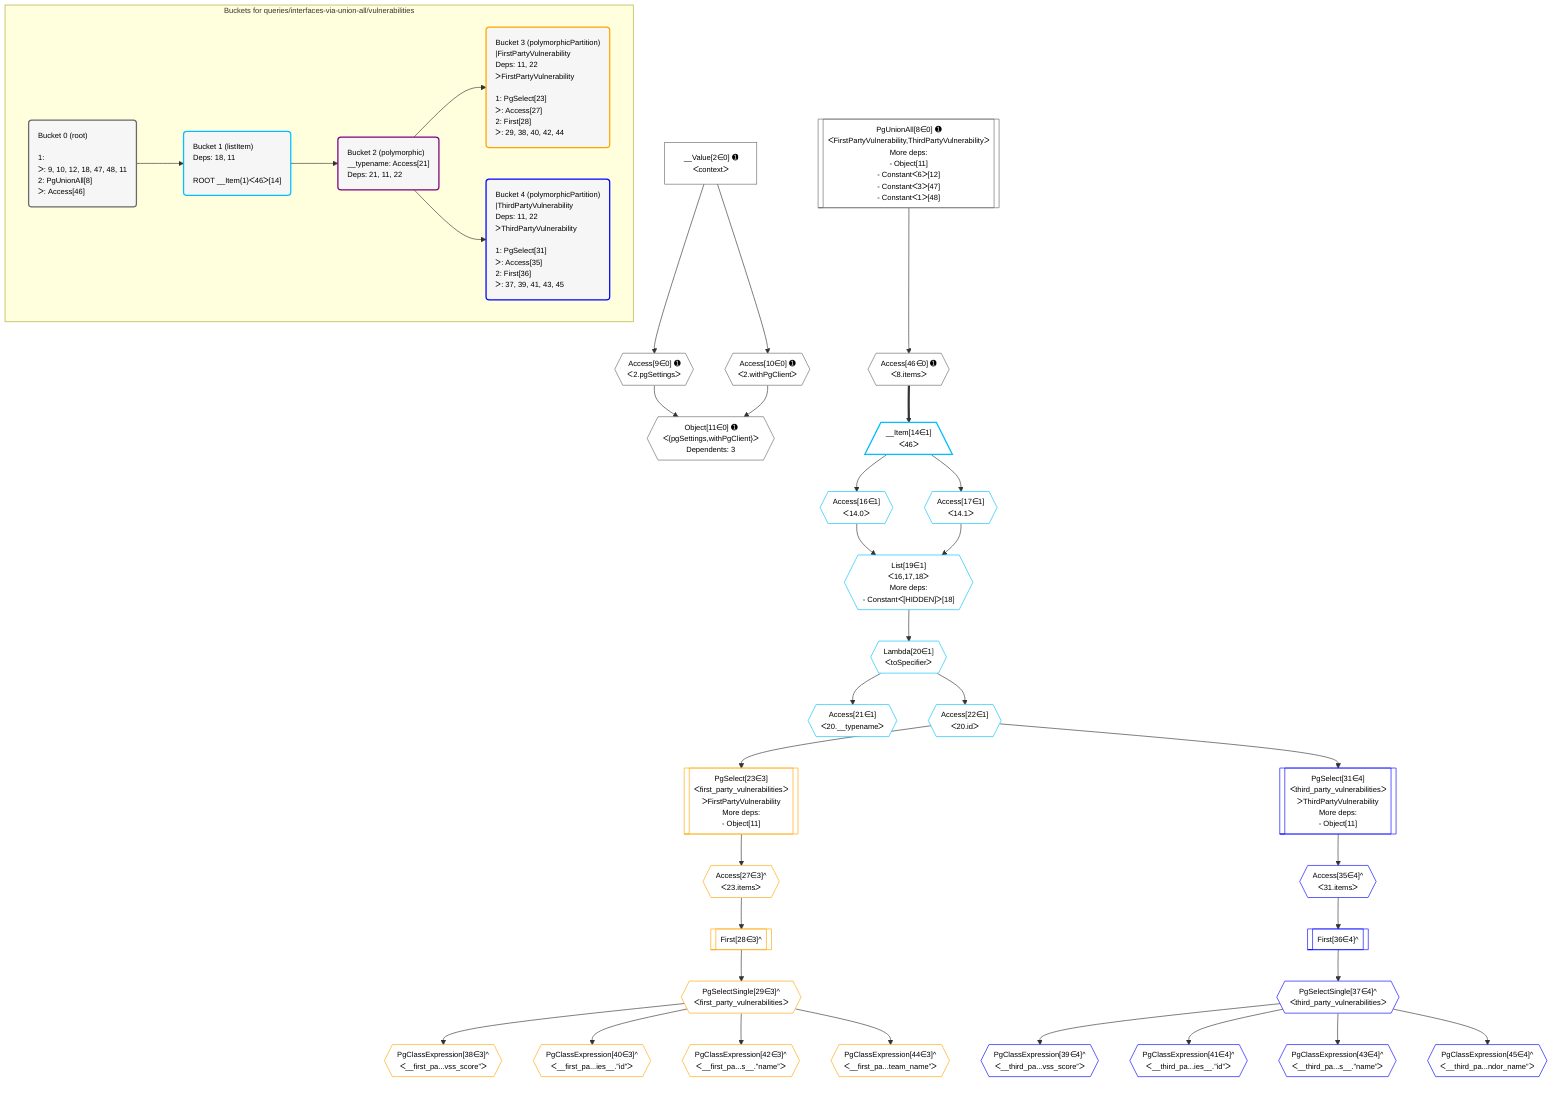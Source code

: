 %%{init: {'themeVariables': { 'fontSize': '12px'}}}%%
graph TD
    classDef path fill:#eee,stroke:#000,color:#000
    classDef plan fill:#fff,stroke-width:1px,color:#000
    classDef itemplan fill:#fff,stroke-width:2px,color:#000
    classDef unbatchedplan fill:#dff,stroke-width:1px,color:#000
    classDef sideeffectplan fill:#fcc,stroke-width:2px,color:#000
    classDef bucket fill:#f6f6f6,color:#000,stroke-width:2px,text-align:left

    subgraph "Buckets for queries/interfaces-via-union-all/vulnerabilities"
    Bucket0("Bucket 0 (root)<br /><br />1: <br />ᐳ: 9, 10, 12, 18, 47, 48, 11<br />2: PgUnionAll[8]<br />ᐳ: Access[46]"):::bucket
    Bucket1("Bucket 1 (listItem)<br />Deps: 18, 11<br /><br />ROOT __Item{1}ᐸ46ᐳ[14]"):::bucket
    Bucket2("Bucket 2 (polymorphic)<br />__typename: Access[21]<br />Deps: 21, 11, 22"):::bucket
    Bucket3("Bucket 3 (polymorphicPartition)<br />|FirstPartyVulnerability<br />Deps: 11, 22<br />ᐳFirstPartyVulnerability<br /><br />1: PgSelect[23]<br />ᐳ: Access[27]<br />2: First[28]<br />ᐳ: 29, 38, 40, 42, 44"):::bucket
    Bucket4("Bucket 4 (polymorphicPartition)<br />|ThirdPartyVulnerability<br />Deps: 11, 22<br />ᐳThirdPartyVulnerability<br /><br />1: PgSelect[31]<br />ᐳ: Access[35]<br />2: First[36]<br />ᐳ: 37, 39, 41, 43, 45"):::bucket
    end
    Bucket0 --> Bucket1
    Bucket1 --> Bucket2
    Bucket2 --> Bucket3 & Bucket4

    %% plan dependencies
    PgUnionAll8[["PgUnionAll[8∈0] ➊<br />ᐸFirstPartyVulnerability,ThirdPartyVulnerabilityᐳ<br />More deps:<br />- Object[11]<br />- Constantᐸ6ᐳ[12]<br />- Constantᐸ3ᐳ[47]<br />- Constantᐸ1ᐳ[48]"]]:::plan
    Object11{{"Object[11∈0] ➊<br />ᐸ{pgSettings,withPgClient}ᐳ<br />Dependents: 3"}}:::plan
    Access9{{"Access[9∈0] ➊<br />ᐸ2.pgSettingsᐳ"}}:::plan
    Access10{{"Access[10∈0] ➊<br />ᐸ2.withPgClientᐳ"}}:::plan
    Access9 & Access10 --> Object11
    __Value2["__Value[2∈0] ➊<br />ᐸcontextᐳ"]:::plan
    __Value2 --> Access9
    __Value2 --> Access10
    Access46{{"Access[46∈0] ➊<br />ᐸ8.itemsᐳ"}}:::plan
    PgUnionAll8 --> Access46
    List19{{"List[19∈1]<br />ᐸ16,17,18ᐳ<br />More deps:<br />- Constantᐸ[HIDDEN]ᐳ[18]"}}:::plan
    Access16{{"Access[16∈1]<br />ᐸ14.0ᐳ"}}:::plan
    Access17{{"Access[17∈1]<br />ᐸ14.1ᐳ"}}:::plan
    Access16 & Access17 --> List19
    __Item14[/"__Item[14∈1]<br />ᐸ46ᐳ"\]:::itemplan
    Access46 ==> __Item14
    __Item14 --> Access16
    __Item14 --> Access17
    Lambda20{{"Lambda[20∈1]<br />ᐸtoSpecifierᐳ"}}:::plan
    List19 --> Lambda20
    Access21{{"Access[21∈1]<br />ᐸ20.__typenameᐳ"}}:::plan
    Lambda20 --> Access21
    Access22{{"Access[22∈1]<br />ᐸ20.idᐳ"}}:::plan
    Lambda20 --> Access22
    PgSelect23[["PgSelect[23∈3]<br />ᐸfirst_party_vulnerabilitiesᐳ<br />ᐳFirstPartyVulnerability<br />More deps:<br />- Object[11]"]]:::plan
    Access22 --> PgSelect23
    Access27{{"Access[27∈3]^<br />ᐸ23.itemsᐳ"}}:::plan
    PgSelect23 --> Access27
    First28[["First[28∈3]^"]]:::plan
    Access27 --> First28
    PgSelectSingle29{{"PgSelectSingle[29∈3]^<br />ᐸfirst_party_vulnerabilitiesᐳ"}}:::plan
    First28 --> PgSelectSingle29
    PgClassExpression38{{"PgClassExpression[38∈3]^<br />ᐸ__first_pa...vss_score”ᐳ"}}:::plan
    PgSelectSingle29 --> PgClassExpression38
    PgClassExpression40{{"PgClassExpression[40∈3]^<br />ᐸ__first_pa...ies__.”id”ᐳ"}}:::plan
    PgSelectSingle29 --> PgClassExpression40
    PgClassExpression42{{"PgClassExpression[42∈3]^<br />ᐸ__first_pa...s__.”name”ᐳ"}}:::plan
    PgSelectSingle29 --> PgClassExpression42
    PgClassExpression44{{"PgClassExpression[44∈3]^<br />ᐸ__first_pa...team_name”ᐳ"}}:::plan
    PgSelectSingle29 --> PgClassExpression44
    PgSelect31[["PgSelect[31∈4]<br />ᐸthird_party_vulnerabilitiesᐳ<br />ᐳThirdPartyVulnerability<br />More deps:<br />- Object[11]"]]:::plan
    Access22 --> PgSelect31
    Access35{{"Access[35∈4]^<br />ᐸ31.itemsᐳ"}}:::plan
    PgSelect31 --> Access35
    First36[["First[36∈4]^"]]:::plan
    Access35 --> First36
    PgSelectSingle37{{"PgSelectSingle[37∈4]^<br />ᐸthird_party_vulnerabilitiesᐳ"}}:::plan
    First36 --> PgSelectSingle37
    PgClassExpression39{{"PgClassExpression[39∈4]^<br />ᐸ__third_pa...vss_score”ᐳ"}}:::plan
    PgSelectSingle37 --> PgClassExpression39
    PgClassExpression41{{"PgClassExpression[41∈4]^<br />ᐸ__third_pa...ies__.”id”ᐳ"}}:::plan
    PgSelectSingle37 --> PgClassExpression41
    PgClassExpression43{{"PgClassExpression[43∈4]^<br />ᐸ__third_pa...s__.”name”ᐳ"}}:::plan
    PgSelectSingle37 --> PgClassExpression43
    PgClassExpression45{{"PgClassExpression[45∈4]^<br />ᐸ__third_pa...ndor_name”ᐳ"}}:::plan
    PgSelectSingle37 --> PgClassExpression45

    %% define steps
    classDef bucket0 stroke:#696969
    class Bucket0,__Value2,PgUnionAll8,Access9,Access10,Object11,Access46 bucket0
    classDef bucket1 stroke:#00bfff
    class Bucket1,__Item14,Access16,Access17,List19,Lambda20,Access21,Access22 bucket1
    classDef bucket2 stroke:#7f007f
    class Bucket2 bucket2
    classDef bucket3 stroke:#ffa500
    class Bucket3,PgSelect23,Access27,First28,PgSelectSingle29,PgClassExpression38,PgClassExpression40,PgClassExpression42,PgClassExpression44 bucket3
    classDef bucket4 stroke:#0000ff
    class Bucket4,PgSelect31,Access35,First36,PgSelectSingle37,PgClassExpression39,PgClassExpression41,PgClassExpression43,PgClassExpression45 bucket4
